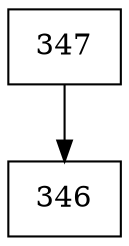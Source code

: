 digraph G {
  node [shape=record];
  node0 [label="{347}"];
  node0 -> node1;
  node1 [label="{346}"];
}
